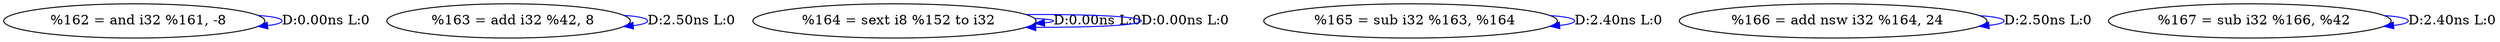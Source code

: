 digraph {
Node0x3070290[label="  %162 = and i32 %161, -8"];
Node0x3070290 -> Node0x3070290[label="D:0.00ns L:0",color=blue];
Node0x3070370[label="  %163 = add i32 %42, 8"];
Node0x3070370 -> Node0x3070370[label="D:2.50ns L:0",color=blue];
Node0x3070450[label="  %164 = sext i8 %152 to i32"];
Node0x3070450 -> Node0x3070450[label="D:0.00ns L:0",color=blue];
Node0x3070450 -> Node0x3070450[label="D:0.00ns L:0",color=blue];
Node0x3070530[label="  %165 = sub i32 %163, %164"];
Node0x3070530 -> Node0x3070530[label="D:2.40ns L:0",color=blue];
Node0x3070610[label="  %166 = add nsw i32 %164, 24"];
Node0x3070610 -> Node0x3070610[label="D:2.50ns L:0",color=blue];
Node0x30706f0[label="  %167 = sub i32 %166, %42"];
Node0x30706f0 -> Node0x30706f0[label="D:2.40ns L:0",color=blue];
}
